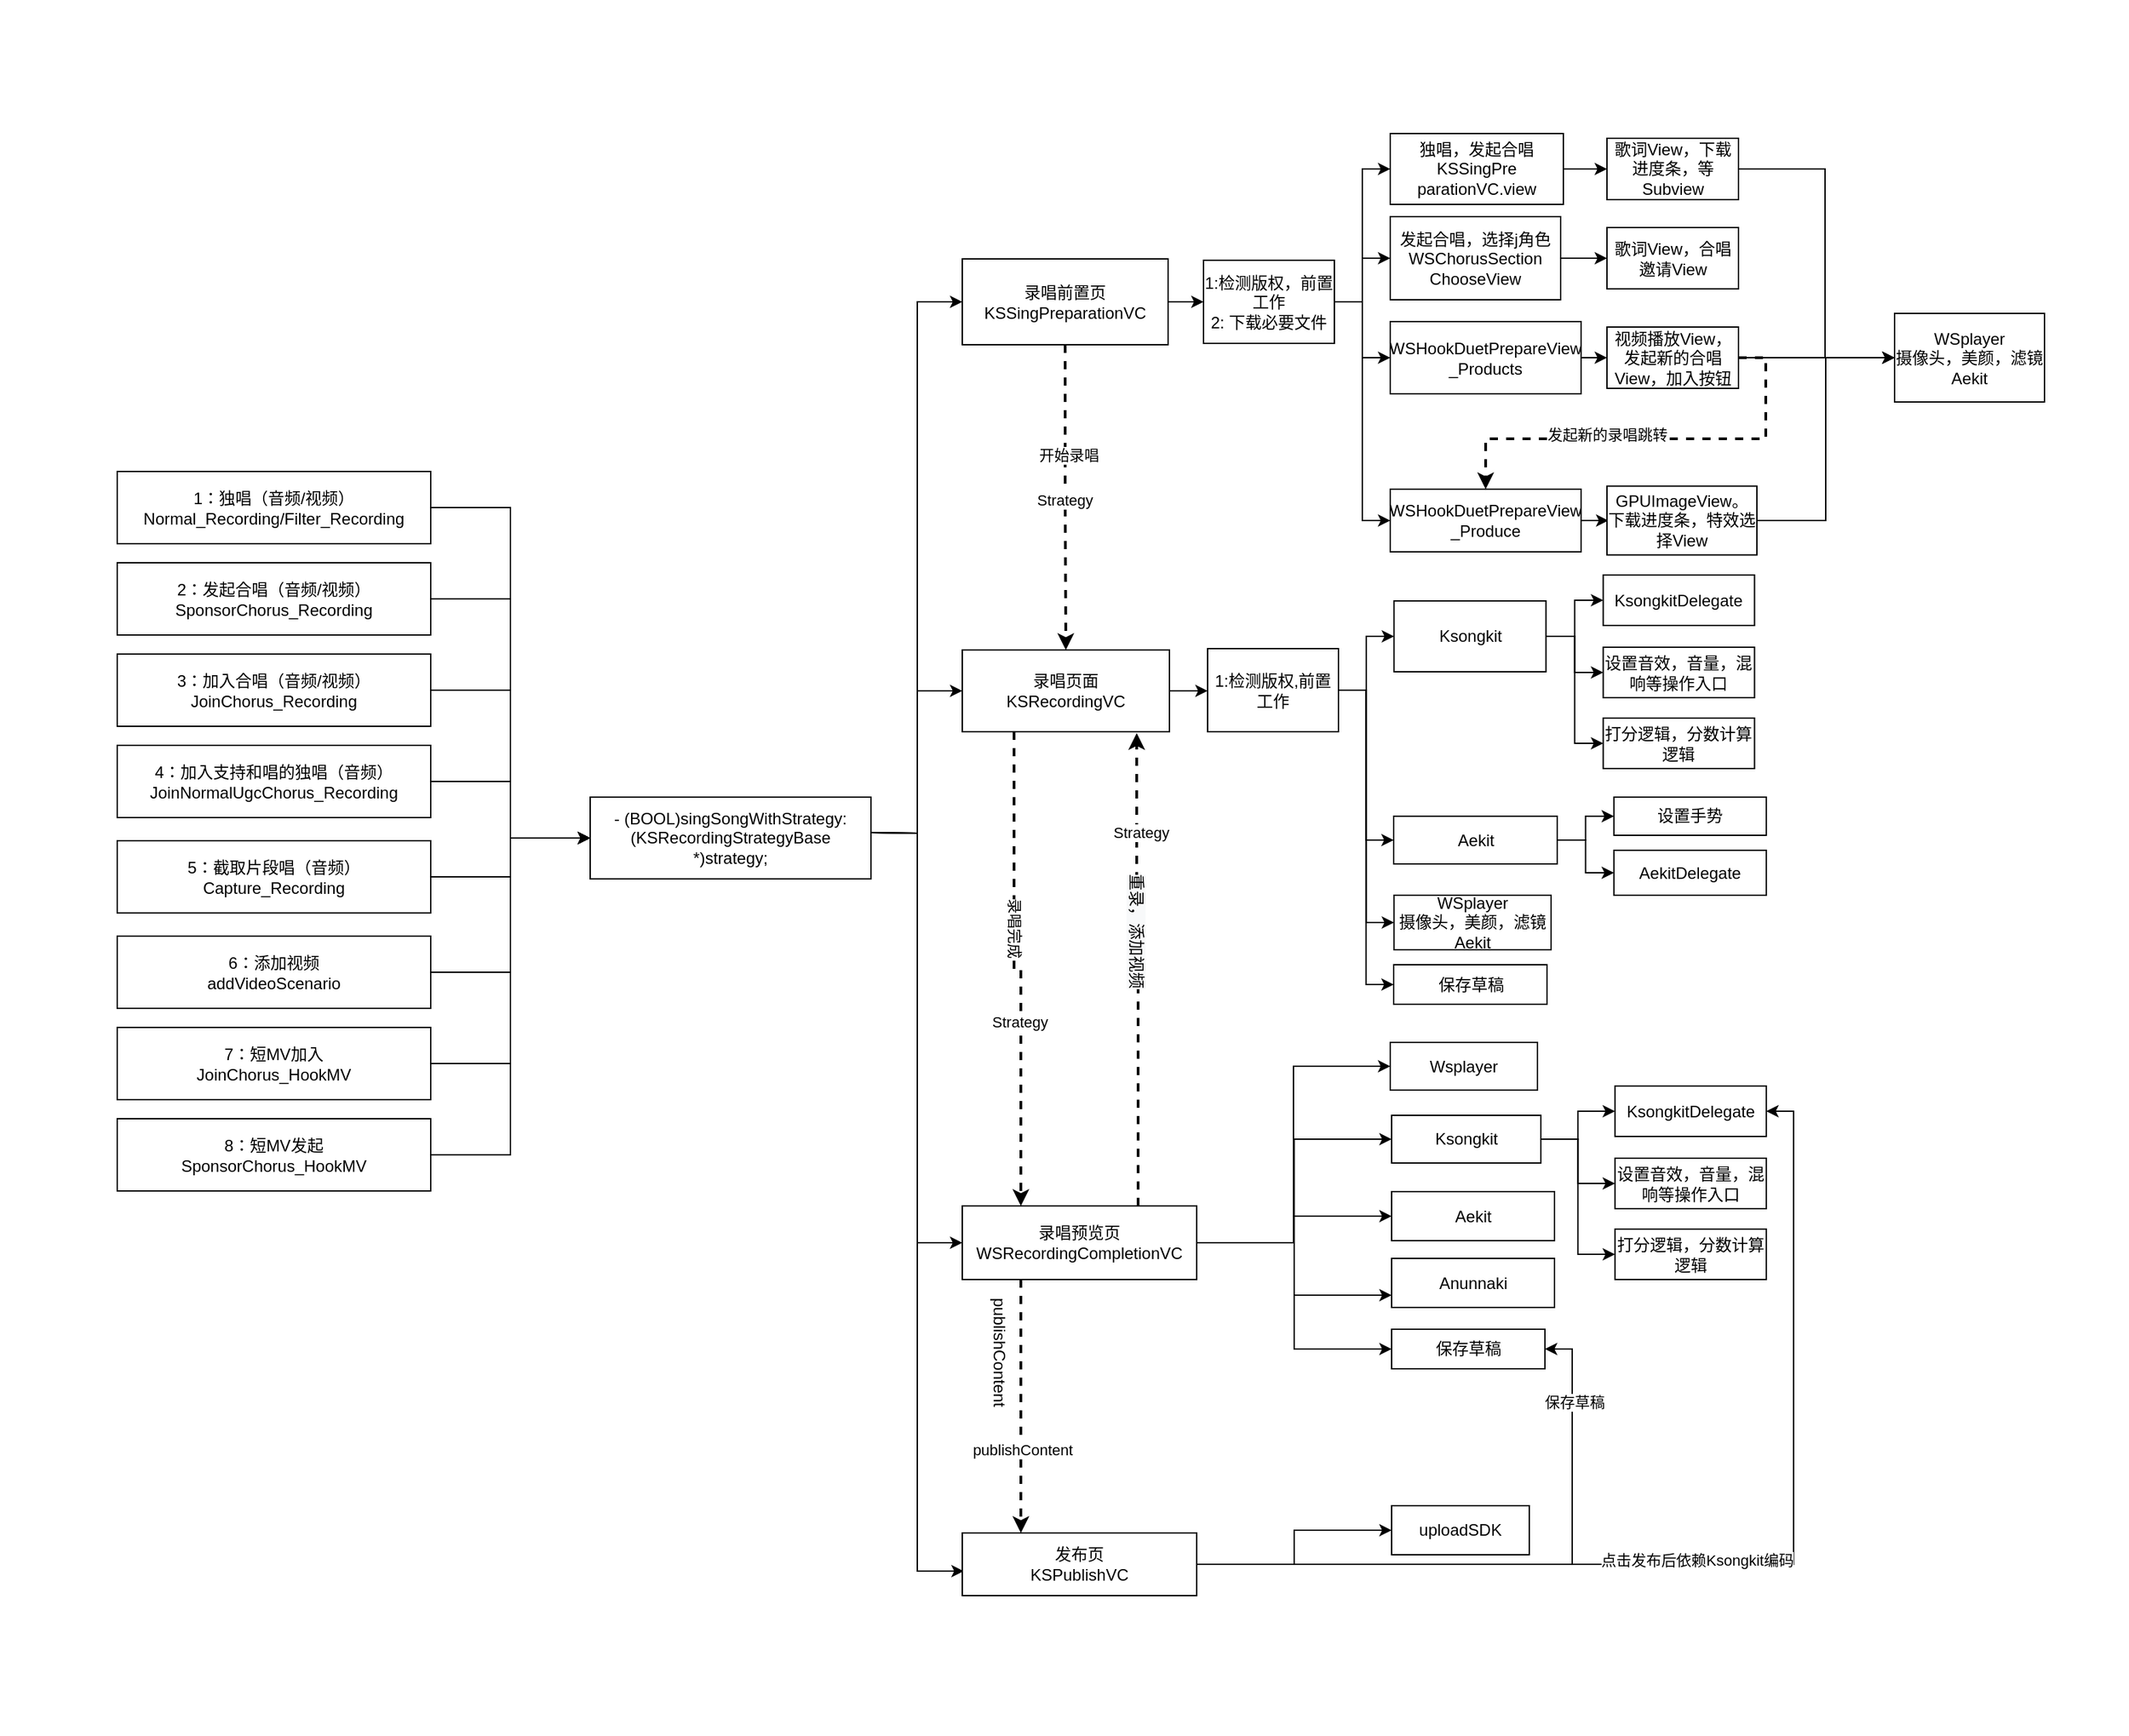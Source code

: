 <mxfile version="14.8.4" type="github">
  <diagram id="2CS6COMkkUwPnVfk5qSF" name="Page-1">
    <mxGraphModel dx="2866" dy="1554" grid="0" gridSize="10" guides="1" tooltips="1" connect="1" arrows="1" fold="1" page="0" pageScale="1" pageWidth="827" pageHeight="1169" math="0" shadow="0">
      <root>
        <mxCell id="0" />
        <mxCell id="1" parent="0" />
        <mxCell id="CJXIp_XP7tB50_NmrIow-1" style="edgeStyle=orthogonalEdgeStyle;rounded=0;orthogonalLoop=1;jettySize=auto;html=1;exitX=1;exitY=0.5;exitDx=0;exitDy=0;entryX=0;entryY=0.5;entryDx=0;entryDy=0;" edge="1" parent="1" target="CJXIp_XP7tB50_NmrIow-10">
          <mxGeometry relative="1" as="geometry">
            <mxPoint x="67" y="400" as="sourcePoint" />
          </mxGeometry>
        </mxCell>
        <mxCell id="CJXIp_XP7tB50_NmrIow-2" style="edgeStyle=orthogonalEdgeStyle;rounded=0;orthogonalLoop=1;jettySize=auto;html=1;exitX=1;exitY=0.5;exitDx=0;exitDy=0;entryX=0.006;entryY=0.609;entryDx=0;entryDy=0;entryPerimeter=0;" edge="1" parent="1" target="CJXIp_XP7tB50_NmrIow-34">
          <mxGeometry relative="1" as="geometry">
            <mxPoint x="67" y="400" as="sourcePoint" />
          </mxGeometry>
        </mxCell>
        <mxCell id="CJXIp_XP7tB50_NmrIow-3" style="edgeStyle=orthogonalEdgeStyle;rounded=0;orthogonalLoop=1;jettySize=auto;html=1;exitX=1;exitY=0.5;exitDx=0;exitDy=0;entryX=0;entryY=0.5;entryDx=0;entryDy=0;" edge="1" parent="1" target="CJXIp_XP7tB50_NmrIow-17">
          <mxGeometry relative="1" as="geometry">
            <mxPoint x="67" y="400" as="sourcePoint" />
          </mxGeometry>
        </mxCell>
        <mxCell id="CJXIp_XP7tB50_NmrIow-4" style="edgeStyle=orthogonalEdgeStyle;rounded=0;orthogonalLoop=1;jettySize=auto;html=1;exitX=1;exitY=0.5;exitDx=0;exitDy=0;entryX=0;entryY=0.5;entryDx=0;entryDy=0;strokeWidth=1;" edge="1" parent="1" target="CJXIp_XP7tB50_NmrIow-28">
          <mxGeometry relative="1" as="geometry">
            <mxPoint x="67" y="400" as="sourcePoint" />
          </mxGeometry>
        </mxCell>
        <mxCell id="CJXIp_XP7tB50_NmrIow-5" value="- (BOOL)singSongWithStrategy:(KSRecordingStrategyBase *)strategy;" style="rounded=0;whiteSpace=wrap;html=1;" vertex="1" parent="1">
          <mxGeometry x="-139" y="374" width="206" height="60" as="geometry" />
        </mxCell>
        <mxCell id="CJXIp_XP7tB50_NmrIow-6" style="edgeStyle=orthogonalEdgeStyle;rounded=0;orthogonalLoop=1;jettySize=auto;html=1;exitX=1;exitY=0.5;exitDx=0;exitDy=0;entryX=0;entryY=0.5;entryDx=0;entryDy=0;" edge="1" parent="1" source="CJXIp_XP7tB50_NmrIow-10" target="CJXIp_XP7tB50_NmrIow-39">
          <mxGeometry relative="1" as="geometry" />
        </mxCell>
        <mxCell id="CJXIp_XP7tB50_NmrIow-7" style="edgeStyle=orthogonalEdgeStyle;rounded=0;orthogonalLoop=1;jettySize=auto;html=1;entryX=0.5;entryY=0;entryDx=0;entryDy=0;strokeWidth=2;dashed=1;" edge="1" parent="1" source="CJXIp_XP7tB50_NmrIow-10" target="CJXIp_XP7tB50_NmrIow-17">
          <mxGeometry relative="1" as="geometry" />
        </mxCell>
        <mxCell id="CJXIp_XP7tB50_NmrIow-8" value="开始录唱" style="edgeLabel;html=1;align=center;verticalAlign=middle;resizable=0;points=[];" vertex="1" connectable="0" parent="CJXIp_XP7tB50_NmrIow-7">
          <mxGeometry x="-0.278" y="2" relative="1" as="geometry">
            <mxPoint as="offset" />
          </mxGeometry>
        </mxCell>
        <mxCell id="CJXIp_XP7tB50_NmrIow-9" value="Strategy" style="edgeLabel;html=1;align=center;verticalAlign=middle;resizable=0;points=[];" vertex="1" connectable="0" parent="CJXIp_XP7tB50_NmrIow-7">
          <mxGeometry x="0.022" y="-1" relative="1" as="geometry">
            <mxPoint as="offset" />
          </mxGeometry>
        </mxCell>
        <mxCell id="CJXIp_XP7tB50_NmrIow-10" value="&lt;div&gt;录唱前置页&lt;/div&gt;&lt;div&gt;KSSingPreparationVC&lt;/div&gt;" style="rounded=0;whiteSpace=wrap;html=1;" vertex="1" parent="1">
          <mxGeometry x="134" y="-21" width="151" height="63" as="geometry" />
        </mxCell>
        <mxCell id="CJXIp_XP7tB50_NmrIow-11" style="edgeStyle=orthogonalEdgeStyle;rounded=0;orthogonalLoop=1;jettySize=auto;html=1;exitX=1;exitY=0.5;exitDx=0;exitDy=0;entryX=0;entryY=0.5;entryDx=0;entryDy=0;" edge="1" parent="1" source="CJXIp_XP7tB50_NmrIow-17" target="CJXIp_XP7tB50_NmrIow-53">
          <mxGeometry relative="1" as="geometry" />
        </mxCell>
        <mxCell id="CJXIp_XP7tB50_NmrIow-12" style="edgeStyle=orthogonalEdgeStyle;rounded=0;orthogonalLoop=1;jettySize=auto;html=1;exitX=0.25;exitY=1;exitDx=0;exitDy=0;entryX=0.25;entryY=0;entryDx=0;entryDy=0;dashed=1;strokeWidth=2;" edge="1" parent="1" source="CJXIp_XP7tB50_NmrIow-17" target="CJXIp_XP7tB50_NmrIow-28">
          <mxGeometry relative="1" as="geometry" />
        </mxCell>
        <mxCell id="CJXIp_XP7tB50_NmrIow-13" value="录唱完成" style="edgeLabel;html=1;align=center;verticalAlign=middle;resizable=0;points=[];rotation=90;" vertex="1" connectable="0" parent="CJXIp_XP7tB50_NmrIow-12">
          <mxGeometry x="-0.092" y="3" relative="1" as="geometry">
            <mxPoint x="-2" y="-17" as="offset" />
          </mxGeometry>
        </mxCell>
        <mxCell id="CJXIp_XP7tB50_NmrIow-14" value="&lt;span style=&quot;color: rgba(0 , 0 , 0 , 0) ; font-family: monospace ; font-size: 0px&quot;&gt;%3CmxGraphModel%3E%3Croot%3E%3CmxCell%20id%3D%220%22%2F%3E%3CmxCell%20id%3D%221%22%20parent%3D%220%22%2F%3E%3CmxCell%20id%3D%222%22%20value%3D%22Strategy%22%20style%3D%22edgeLabel%3Bhtml%3D1%3Balign%3Dcenter%3BverticalAlign%3Dmiddle%3Bresizable%3D0%3Bpoints%3D%5B%5D%3B%22%20vertex%3D%221%22%20connectable%3D%220%22%20parent%3D%221%22%3E%3CmxGeometry%20x%3D%22209.039%22%20y%3D%22155.84%22%20as%3D%22geometry%22%2F%3E%3C%2FmxCell%3E%3C%2Froot%3E%3C%2FmxGraphModel%3ES&lt;/span&gt;" style="edgeLabel;html=1;align=center;verticalAlign=middle;resizable=0;points=[];" vertex="1" connectable="0" parent="CJXIp_XP7tB50_NmrIow-12">
          <mxGeometry x="0.246" y="1" relative="1" as="geometry">
            <mxPoint as="offset" />
          </mxGeometry>
        </mxCell>
        <mxCell id="CJXIp_XP7tB50_NmrIow-15" value="&lt;span style=&quot;color: rgba(0 , 0 , 0 , 0) ; font-family: monospace ; font-size: 0px&quot;&gt;%3CmxGraphModel%3E%3Croot%3E%3CmxCell%20id%3D%220%22%2F%3E%3CmxCell%20id%3D%221%22%20parent%3D%220%22%2F%3E%3CmxCell%20id%3D%222%22%20value%3D%22Strategy%22%20style%3D%22edgeLabel%3Bhtml%3D1%3Balign%3Dcenter%3BverticalAlign%3Dmiddle%3Bresizable%3D0%3Bpoints%3D%5B%5D%3B%22%20vertex%3D%221%22%20connectable%3D%220%22%20parent%3D%221%22%3E%3CmxGeometry%20x%3D%22209.039%22%20y%3D%22155.84%22%20as%3D%22geometry%22%2F%3E%3C%2FmxCell%3E%3C%2Froot%3E%3C%2FmxGraphModel%3E&lt;/span&gt;" style="edgeLabel;html=1;align=center;verticalAlign=middle;resizable=0;points=[];" vertex="1" connectable="0" parent="CJXIp_XP7tB50_NmrIow-12">
          <mxGeometry x="0.242" relative="1" as="geometry">
            <mxPoint as="offset" />
          </mxGeometry>
        </mxCell>
        <mxCell id="CJXIp_XP7tB50_NmrIow-16" value="Strategy" style="edgeLabel;html=1;align=center;verticalAlign=middle;resizable=0;points=[];" vertex="1" connectable="0" parent="CJXIp_XP7tB50_NmrIow-12">
          <mxGeometry x="0.233" y="-1" relative="1" as="geometry">
            <mxPoint as="offset" />
          </mxGeometry>
        </mxCell>
        <mxCell id="CJXIp_XP7tB50_NmrIow-17" value="录唱页面&#xa;KSRecordingVC" style="rounded=0;whiteSpace=wrap;html=1;" vertex="1" parent="1">
          <mxGeometry x="134" y="266" width="152" height="60" as="geometry" />
        </mxCell>
        <mxCell id="CJXIp_XP7tB50_NmrIow-18" style="edgeStyle=orthogonalEdgeStyle;rounded=0;orthogonalLoop=1;jettySize=auto;html=1;exitX=0.75;exitY=0;exitDx=0;exitDy=0;entryX=0.842;entryY=1.017;entryDx=0;entryDy=0;entryPerimeter=0;dashed=1;strokeWidth=2;" edge="1" parent="1" source="CJXIp_XP7tB50_NmrIow-28" target="CJXIp_XP7tB50_NmrIow-17">
          <mxGeometry relative="1" as="geometry" />
        </mxCell>
        <mxCell id="CJXIp_XP7tB50_NmrIow-19" value="&lt;span style=&quot;font-size: 12px ; background-color: rgb(248 , 249 , 250)&quot;&gt;重录，添加视频&lt;/span&gt;" style="edgeLabel;html=1;align=center;verticalAlign=middle;resizable=0;points=[];rotation=90;" vertex="1" connectable="0" parent="CJXIp_XP7tB50_NmrIow-18">
          <mxGeometry x="0.249" y="-1" relative="1" as="geometry">
            <mxPoint x="-1" y="14" as="offset" />
          </mxGeometry>
        </mxCell>
        <mxCell id="CJXIp_XP7tB50_NmrIow-20" value="Strategy" style="edgeLabel;html=1;align=center;verticalAlign=middle;resizable=0;points=[];" vertex="1" connectable="0" parent="CJXIp_XP7tB50_NmrIow-18">
          <mxGeometry x="0.584" y="-3" relative="1" as="geometry">
            <mxPoint as="offset" />
          </mxGeometry>
        </mxCell>
        <mxCell id="CJXIp_XP7tB50_NmrIow-21" style="edgeStyle=orthogonalEdgeStyle;rounded=0;orthogonalLoop=1;jettySize=auto;html=1;exitX=0.25;exitY=1;exitDx=0;exitDy=0;entryX=0.25;entryY=0;entryDx=0;entryDy=0;dashed=1;strokeWidth=2;" edge="1" parent="1" source="CJXIp_XP7tB50_NmrIow-28" target="CJXIp_XP7tB50_NmrIow-34">
          <mxGeometry relative="1" as="geometry" />
        </mxCell>
        <mxCell id="CJXIp_XP7tB50_NmrIow-22" value="publishContent" style="edgeLabel;html=1;align=center;verticalAlign=middle;resizable=0;points=[];" vertex="1" connectable="0" parent="CJXIp_XP7tB50_NmrIow-21">
          <mxGeometry x="0.112" y="2" relative="1" as="geometry">
            <mxPoint x="-1" y="21" as="offset" />
          </mxGeometry>
        </mxCell>
        <mxCell id="CJXIp_XP7tB50_NmrIow-23" style="edgeStyle=orthogonalEdgeStyle;rounded=0;orthogonalLoop=1;jettySize=auto;html=1;exitX=1;exitY=0.5;exitDx=0;exitDy=0;strokeWidth=1;" edge="1" parent="1" source="CJXIp_XP7tB50_NmrIow-28" target="CJXIp_XP7tB50_NmrIow-95">
          <mxGeometry relative="1" as="geometry" />
        </mxCell>
        <mxCell id="CJXIp_XP7tB50_NmrIow-24" style="edgeStyle=orthogonalEdgeStyle;rounded=0;orthogonalLoop=1;jettySize=auto;html=1;exitX=1;exitY=0.5;exitDx=0;exitDy=0;entryX=0;entryY=0.75;entryDx=0;entryDy=0;strokeWidth=1;" edge="1" parent="1" source="CJXIp_XP7tB50_NmrIow-28" target="CJXIp_XP7tB50_NmrIow-96">
          <mxGeometry relative="1" as="geometry" />
        </mxCell>
        <mxCell id="CJXIp_XP7tB50_NmrIow-25" style="edgeStyle=orthogonalEdgeStyle;rounded=0;orthogonalLoop=1;jettySize=auto;html=1;exitX=1;exitY=0.5;exitDx=0;exitDy=0;entryX=0;entryY=0.5;entryDx=0;entryDy=0;strokeWidth=1;" edge="1" parent="1" source="CJXIp_XP7tB50_NmrIow-28" target="CJXIp_XP7tB50_NmrIow-101">
          <mxGeometry relative="1" as="geometry" />
        </mxCell>
        <mxCell id="CJXIp_XP7tB50_NmrIow-26" style="edgeStyle=orthogonalEdgeStyle;rounded=0;orthogonalLoop=1;jettySize=auto;html=1;exitX=1;exitY=0.5;exitDx=0;exitDy=0;entryX=0;entryY=0.5;entryDx=0;entryDy=0;strokeWidth=1;" edge="1" parent="1" source="CJXIp_XP7tB50_NmrIow-28" target="CJXIp_XP7tB50_NmrIow-107">
          <mxGeometry relative="1" as="geometry" />
        </mxCell>
        <mxCell id="CJXIp_XP7tB50_NmrIow-27" style="edgeStyle=orthogonalEdgeStyle;rounded=0;orthogonalLoop=1;jettySize=auto;html=1;exitX=1;exitY=0.5;exitDx=0;exitDy=0;entryX=0;entryY=0.5;entryDx=0;entryDy=0;strokeWidth=1;" edge="1" parent="1" source="CJXIp_XP7tB50_NmrIow-28" target="CJXIp_XP7tB50_NmrIow-109">
          <mxGeometry relative="1" as="geometry" />
        </mxCell>
        <mxCell id="CJXIp_XP7tB50_NmrIow-28" value="录唱预览页&#xa;WSRecordingCompletionVC" style="rounded=0;whiteSpace=wrap;html=1;" vertex="1" parent="1">
          <mxGeometry x="134" y="674" width="172" height="54" as="geometry" />
        </mxCell>
        <mxCell id="CJXIp_XP7tB50_NmrIow-29" style="edgeStyle=orthogonalEdgeStyle;rounded=0;orthogonalLoop=1;jettySize=auto;html=1;exitX=1;exitY=0.5;exitDx=0;exitDy=0;entryX=1;entryY=0.5;entryDx=0;entryDy=0;strokeWidth=1;" edge="1" parent="1" source="CJXIp_XP7tB50_NmrIow-34" target="CJXIp_XP7tB50_NmrIow-102">
          <mxGeometry relative="1" as="geometry" />
        </mxCell>
        <mxCell id="CJXIp_XP7tB50_NmrIow-30" value="点击发布后依赖Ksongkit编码" style="edgeLabel;html=1;align=center;verticalAlign=middle;resizable=0;points=[];" vertex="1" connectable="0" parent="CJXIp_XP7tB50_NmrIow-29">
          <mxGeometry x="-0.625" y="3" relative="1" as="geometry">
            <mxPoint x="219" as="offset" />
          </mxGeometry>
        </mxCell>
        <mxCell id="CJXIp_XP7tB50_NmrIow-31" style="edgeStyle=orthogonalEdgeStyle;rounded=0;orthogonalLoop=1;jettySize=auto;html=1;exitX=1;exitY=0.5;exitDx=0;exitDy=0;entryX=1;entryY=0.5;entryDx=0;entryDy=0;strokeWidth=1;" edge="1" parent="1" source="CJXIp_XP7tB50_NmrIow-34" target="CJXIp_XP7tB50_NmrIow-107">
          <mxGeometry relative="1" as="geometry" />
        </mxCell>
        <mxCell id="CJXIp_XP7tB50_NmrIow-32" value="保存草稿" style="edgeLabel;html=1;align=center;verticalAlign=middle;resizable=0;points=[];" vertex="1" connectable="0" parent="CJXIp_XP7tB50_NmrIow-31">
          <mxGeometry x="0.741" relative="1" as="geometry">
            <mxPoint x="1" as="offset" />
          </mxGeometry>
        </mxCell>
        <mxCell id="CJXIp_XP7tB50_NmrIow-33" style="edgeStyle=orthogonalEdgeStyle;rounded=0;orthogonalLoop=1;jettySize=auto;html=1;exitX=1;exitY=0.5;exitDx=0;exitDy=0;entryX=0;entryY=0.5;entryDx=0;entryDy=0;strokeWidth=1;" edge="1" parent="1" source="CJXIp_XP7tB50_NmrIow-34" target="CJXIp_XP7tB50_NmrIow-108">
          <mxGeometry relative="1" as="geometry" />
        </mxCell>
        <mxCell id="CJXIp_XP7tB50_NmrIow-34" value="发布页&#xa;KSPublishVC" style="rounded=0;whiteSpace=wrap;html=1;" vertex="1" parent="1">
          <mxGeometry x="134" y="914" width="172" height="46" as="geometry" />
        </mxCell>
        <mxCell id="CJXIp_XP7tB50_NmrIow-35" style="edgeStyle=orthogonalEdgeStyle;rounded=0;orthogonalLoop=1;jettySize=auto;html=1;exitX=1;exitY=0.5;exitDx=0;exitDy=0;entryX=0;entryY=0.5;entryDx=0;entryDy=0;" edge="1" parent="1" source="CJXIp_XP7tB50_NmrIow-39" target="CJXIp_XP7tB50_NmrIow-41">
          <mxGeometry relative="1" as="geometry" />
        </mxCell>
        <mxCell id="CJXIp_XP7tB50_NmrIow-36" style="edgeStyle=orthogonalEdgeStyle;rounded=0;orthogonalLoop=1;jettySize=auto;html=1;exitX=1;exitY=0.5;exitDx=0;exitDy=0;entryX=0;entryY=0.5;entryDx=0;entryDy=0;" edge="1" parent="1" source="CJXIp_XP7tB50_NmrIow-39" target="CJXIp_XP7tB50_NmrIow-43">
          <mxGeometry relative="1" as="geometry" />
        </mxCell>
        <mxCell id="CJXIp_XP7tB50_NmrIow-37" style="edgeStyle=orthogonalEdgeStyle;rounded=0;orthogonalLoop=1;jettySize=auto;html=1;exitX=1;exitY=0.5;exitDx=0;exitDy=0;entryX=0;entryY=0.5;entryDx=0;entryDy=0;" edge="1" parent="1" source="CJXIp_XP7tB50_NmrIow-39" target="CJXIp_XP7tB50_NmrIow-45">
          <mxGeometry relative="1" as="geometry" />
        </mxCell>
        <mxCell id="CJXIp_XP7tB50_NmrIow-38" style="edgeStyle=orthogonalEdgeStyle;rounded=0;orthogonalLoop=1;jettySize=auto;html=1;exitX=1;exitY=0.5;exitDx=0;exitDy=0;entryX=0;entryY=0.5;entryDx=0;entryDy=0;" edge="1" parent="1" source="CJXIp_XP7tB50_NmrIow-39" target="CJXIp_XP7tB50_NmrIow-47">
          <mxGeometry relative="1" as="geometry" />
        </mxCell>
        <mxCell id="CJXIp_XP7tB50_NmrIow-39" value="1:检测版权，前置工作&lt;br&gt;2: 下载必要文件" style="whiteSpace=wrap;html=1;" vertex="1" parent="1">
          <mxGeometry x="311" y="-20" width="96" height="61" as="geometry" />
        </mxCell>
        <mxCell id="CJXIp_XP7tB50_NmrIow-40" value="" style="edgeStyle=orthogonalEdgeStyle;rounded=0;orthogonalLoop=1;jettySize=auto;html=1;" edge="1" parent="1" source="CJXIp_XP7tB50_NmrIow-41" target="CJXIp_XP7tB50_NmrIow-74">
          <mxGeometry relative="1" as="geometry" />
        </mxCell>
        <mxCell id="CJXIp_XP7tB50_NmrIow-41" value="&lt;span&gt;独唱，发起合唱&lt;br&gt;KSSingPre&lt;br&gt;parationVC.view&lt;/span&gt;" style="whiteSpace=wrap;html=1;" vertex="1" parent="1">
          <mxGeometry x="448" y="-113" width="127" height="52" as="geometry" />
        </mxCell>
        <mxCell id="CJXIp_XP7tB50_NmrIow-42" value="" style="edgeStyle=orthogonalEdgeStyle;rounded=0;orthogonalLoop=1;jettySize=auto;html=1;" edge="1" parent="1" source="CJXIp_XP7tB50_NmrIow-43" target="CJXIp_XP7tB50_NmrIow-75">
          <mxGeometry relative="1" as="geometry" />
        </mxCell>
        <mxCell id="CJXIp_XP7tB50_NmrIow-43" value="发起合唱，选择j角色&lt;br&gt;WSChorusSection&lt;br&gt;ChooseView" style="whiteSpace=wrap;html=1;" vertex="1" parent="1">
          <mxGeometry x="448" y="-52" width="125" height="61" as="geometry" />
        </mxCell>
        <mxCell id="CJXIp_XP7tB50_NmrIow-44" style="edgeStyle=orthogonalEdgeStyle;rounded=0;orthogonalLoop=1;jettySize=auto;html=1;exitX=1;exitY=0.5;exitDx=0;exitDy=0;entryX=0;entryY=0.5;entryDx=0;entryDy=0;" edge="1" parent="1" source="CJXIp_XP7tB50_NmrIow-45" target="CJXIp_XP7tB50_NmrIow-79">
          <mxGeometry relative="1" as="geometry" />
        </mxCell>
        <mxCell id="CJXIp_XP7tB50_NmrIow-45" value="WSHookDuetPrepareView&lt;br&gt;_Products" style="rounded=0;whiteSpace=wrap;html=1;" vertex="1" parent="1">
          <mxGeometry x="448" y="25" width="140" height="53" as="geometry" />
        </mxCell>
        <mxCell id="CJXIp_XP7tB50_NmrIow-46" value="" style="edgeStyle=orthogonalEdgeStyle;rounded=0;orthogonalLoop=1;jettySize=auto;html=1;" edge="1" parent="1" source="CJXIp_XP7tB50_NmrIow-47" target="CJXIp_XP7tB50_NmrIow-81">
          <mxGeometry relative="1" as="geometry" />
        </mxCell>
        <mxCell id="CJXIp_XP7tB50_NmrIow-47" value="WSHookDuetPrepareView&lt;br&gt;_Produce" style="rounded=0;whiteSpace=wrap;html=1;" vertex="1" parent="1">
          <mxGeometry x="448" y="148" width="140" height="46" as="geometry" />
        </mxCell>
        <mxCell id="CJXIp_XP7tB50_NmrIow-48" style="edgeStyle=orthogonalEdgeStyle;rounded=0;orthogonalLoop=1;jettySize=auto;html=1;exitX=0.5;exitY=1;exitDx=0;exitDy=0;" edge="1" parent="1" source="CJXIp_XP7tB50_NmrIow-45" target="CJXIp_XP7tB50_NmrIow-45">
          <mxGeometry relative="1" as="geometry" />
        </mxCell>
        <mxCell id="CJXIp_XP7tB50_NmrIow-49" value="" style="edgeStyle=orthogonalEdgeStyle;rounded=0;orthogonalLoop=1;jettySize=auto;html=1;strokeWidth=1;" edge="1" parent="1" source="CJXIp_XP7tB50_NmrIow-53" target="CJXIp_XP7tB50_NmrIow-86">
          <mxGeometry relative="1" as="geometry" />
        </mxCell>
        <mxCell id="CJXIp_XP7tB50_NmrIow-50" style="edgeStyle=orthogonalEdgeStyle;rounded=0;orthogonalLoop=1;jettySize=auto;html=1;exitX=1;exitY=0.5;exitDx=0;exitDy=0;entryX=0;entryY=0.5;entryDx=0;entryDy=0;strokeWidth=1;" edge="1" parent="1" source="CJXIp_XP7tB50_NmrIow-53" target="CJXIp_XP7tB50_NmrIow-89">
          <mxGeometry relative="1" as="geometry" />
        </mxCell>
        <mxCell id="CJXIp_XP7tB50_NmrIow-51" style="edgeStyle=orthogonalEdgeStyle;rounded=0;orthogonalLoop=1;jettySize=auto;html=1;exitX=1;exitY=0.5;exitDx=0;exitDy=0;entryX=0;entryY=0.5;entryDx=0;entryDy=0;strokeWidth=1;" edge="1" parent="1" source="CJXIp_XP7tB50_NmrIow-53" target="CJXIp_XP7tB50_NmrIow-105">
          <mxGeometry relative="1" as="geometry" />
        </mxCell>
        <mxCell id="CJXIp_XP7tB50_NmrIow-52" style="edgeStyle=orthogonalEdgeStyle;rounded=0;orthogonalLoop=1;jettySize=auto;html=1;exitX=1;exitY=0.5;exitDx=0;exitDy=0;entryX=0;entryY=0.5;entryDx=0;entryDy=0;strokeWidth=1;" edge="1" parent="1" source="CJXIp_XP7tB50_NmrIow-53" target="CJXIp_XP7tB50_NmrIow-106">
          <mxGeometry relative="1" as="geometry" />
        </mxCell>
        <mxCell id="CJXIp_XP7tB50_NmrIow-53" value="1:检测版权,前置工作" style="whiteSpace=wrap;html=1;" vertex="1" parent="1">
          <mxGeometry x="314" y="265" width="96" height="61" as="geometry" />
        </mxCell>
        <mxCell id="CJXIp_XP7tB50_NmrIow-54" style="edgeStyle=orthogonalEdgeStyle;rounded=0;orthogonalLoop=1;jettySize=auto;html=1;entryX=0;entryY=0.5;entryDx=0;entryDy=0;" edge="1" parent="1" source="CJXIp_XP7tB50_NmrIow-65" target="CJXIp_XP7tB50_NmrIow-5">
          <mxGeometry relative="1" as="geometry" />
        </mxCell>
        <mxCell id="CJXIp_XP7tB50_NmrIow-55" style="edgeStyle=orthogonalEdgeStyle;rounded=0;orthogonalLoop=1;jettySize=auto;html=1;exitX=1;exitY=0.5;exitDx=0;exitDy=0;entryX=0;entryY=0.5;entryDx=0;entryDy=0;" edge="1" parent="1" source="CJXIp_XP7tB50_NmrIow-66" target="CJXIp_XP7tB50_NmrIow-5">
          <mxGeometry relative="1" as="geometry" />
        </mxCell>
        <mxCell id="CJXIp_XP7tB50_NmrIow-56" style="edgeStyle=orthogonalEdgeStyle;rounded=0;orthogonalLoop=1;jettySize=auto;html=1;exitX=1;exitY=0.5;exitDx=0;exitDy=0;entryX=0;entryY=0.5;entryDx=0;entryDy=0;" edge="1" parent="1" source="CJXIp_XP7tB50_NmrIow-67" target="CJXIp_XP7tB50_NmrIow-5">
          <mxGeometry relative="1" as="geometry" />
        </mxCell>
        <mxCell id="CJXIp_XP7tB50_NmrIow-57" style="edgeStyle=orthogonalEdgeStyle;rounded=0;orthogonalLoop=1;jettySize=auto;html=1;exitX=1;exitY=0.5;exitDx=0;exitDy=0;entryX=0;entryY=0.5;entryDx=0;entryDy=0;" edge="1" parent="1" source="CJXIp_XP7tB50_NmrIow-68" target="CJXIp_XP7tB50_NmrIow-5">
          <mxGeometry relative="1" as="geometry" />
        </mxCell>
        <mxCell id="CJXIp_XP7tB50_NmrIow-58" style="edgeStyle=orthogonalEdgeStyle;rounded=0;orthogonalLoop=1;jettySize=auto;html=1;entryX=0;entryY=0.5;entryDx=0;entryDy=0;" edge="1" parent="1" source="CJXIp_XP7tB50_NmrIow-69" target="CJXIp_XP7tB50_NmrIow-5">
          <mxGeometry relative="1" as="geometry">
            <mxPoint x="291" y="250" as="targetPoint" />
          </mxGeometry>
        </mxCell>
        <mxCell id="CJXIp_XP7tB50_NmrIow-59" style="edgeStyle=orthogonalEdgeStyle;rounded=0;orthogonalLoop=1;jettySize=auto;html=1;exitX=1;exitY=0.5;exitDx=0;exitDy=0;entryX=0;entryY=0.5;entryDx=0;entryDy=0;" edge="1" parent="1" source="CJXIp_XP7tB50_NmrIow-70" target="CJXIp_XP7tB50_NmrIow-5">
          <mxGeometry relative="1" as="geometry" />
        </mxCell>
        <mxCell id="CJXIp_XP7tB50_NmrIow-60" style="edgeStyle=orthogonalEdgeStyle;rounded=0;orthogonalLoop=1;jettySize=auto;html=1;exitX=1;exitY=0.5;exitDx=0;exitDy=0;entryX=0;entryY=0.5;entryDx=0;entryDy=0;" edge="1" parent="1" source="CJXIp_XP7tB50_NmrIow-71" target="CJXIp_XP7tB50_NmrIow-5">
          <mxGeometry relative="1" as="geometry" />
        </mxCell>
        <mxCell id="CJXIp_XP7tB50_NmrIow-61" style="edgeStyle=orthogonalEdgeStyle;rounded=0;orthogonalLoop=1;jettySize=auto;html=1;exitX=1;exitY=0.5;exitDx=0;exitDy=0;entryX=0;entryY=0.5;entryDx=0;entryDy=0;" edge="1" parent="1" source="CJXIp_XP7tB50_NmrIow-72" target="CJXIp_XP7tB50_NmrIow-5">
          <mxGeometry relative="1" as="geometry" />
        </mxCell>
        <mxCell id="CJXIp_XP7tB50_NmrIow-62" value="" style="group" vertex="1" connectable="0" parent="1">
          <mxGeometry x="-486" y="79" width="230" height="584" as="geometry" />
        </mxCell>
        <mxCell id="CJXIp_XP7tB50_NmrIow-63" value="" style="group" vertex="1" connectable="0" parent="CJXIp_XP7tB50_NmrIow-62">
          <mxGeometry y="56" width="230" height="528" as="geometry" />
        </mxCell>
        <mxCell id="CJXIp_XP7tB50_NmrIow-64" value="" style="group" vertex="1" connectable="0" parent="CJXIp_XP7tB50_NmrIow-63">
          <mxGeometry width="230" height="528" as="geometry" />
        </mxCell>
        <mxCell id="CJXIp_XP7tB50_NmrIow-65" value="1：独唱（音频/视频）&#xa;Normal_Recording/Filter_Recording" style="rounded=0;whiteSpace=wrap;html=1;" vertex="1" parent="CJXIp_XP7tB50_NmrIow-64">
          <mxGeometry width="230" height="53" as="geometry" />
        </mxCell>
        <mxCell id="CJXIp_XP7tB50_NmrIow-66" value="&lt;div&gt;2：发起合唱（音频/视频）&lt;/div&gt;&lt;div&gt;SponsorChorus_Recording&lt;/div&gt;" style="rounded=0;whiteSpace=wrap;html=1;" vertex="1" parent="CJXIp_XP7tB50_NmrIow-64">
          <mxGeometry y="67" width="230" height="53" as="geometry" />
        </mxCell>
        <mxCell id="CJXIp_XP7tB50_NmrIow-67" value="&lt;div&gt;3：加入合唱（音频/视频）&lt;/div&gt;&lt;div&gt;JoinChorus_Recording&lt;/div&gt;" style="rounded=0;whiteSpace=wrap;html=1;" vertex="1" parent="CJXIp_XP7tB50_NmrIow-64">
          <mxGeometry y="134" width="230" height="53" as="geometry" />
        </mxCell>
        <mxCell id="CJXIp_XP7tB50_NmrIow-68" value="&lt;div&gt;4：加入支持和唱的独唱（音频）&lt;/div&gt;&lt;div&gt;JoinNormalUgcChorus_Recording&lt;/div&gt;" style="rounded=0;whiteSpace=wrap;html=1;" vertex="1" parent="CJXIp_XP7tB50_NmrIow-64">
          <mxGeometry y="201" width="230" height="53" as="geometry" />
        </mxCell>
        <mxCell id="CJXIp_XP7tB50_NmrIow-69" value="&lt;div&gt;5：截取片段唱（音频）&lt;/div&gt;&lt;div&gt;Capture_Recording&lt;/div&gt;" style="rounded=0;whiteSpace=wrap;html=1;" vertex="1" parent="CJXIp_XP7tB50_NmrIow-64">
          <mxGeometry y="271" width="230" height="53" as="geometry" />
        </mxCell>
        <mxCell id="CJXIp_XP7tB50_NmrIow-70" value="&lt;div&gt;6：添加视频&lt;/div&gt;&lt;div&gt;addVideoScenario&lt;/div&gt;" style="rounded=0;whiteSpace=wrap;html=1;" vertex="1" parent="CJXIp_XP7tB50_NmrIow-64">
          <mxGeometry y="341" width="230" height="53" as="geometry" />
        </mxCell>
        <mxCell id="CJXIp_XP7tB50_NmrIow-71" value="&lt;div&gt;7：短MV加入&lt;/div&gt;&lt;div&gt;JoinChorus_HookMV&lt;/div&gt;" style="rounded=0;whiteSpace=wrap;html=1;" vertex="1" parent="CJXIp_XP7tB50_NmrIow-64">
          <mxGeometry y="408" width="230" height="53" as="geometry" />
        </mxCell>
        <mxCell id="CJXIp_XP7tB50_NmrIow-72" value="&lt;div&gt;8：短MV发起&lt;/div&gt;&lt;div&gt;SponsorChorus_HookMV&lt;/div&gt;" style="rounded=0;whiteSpace=wrap;html=1;" vertex="1" parent="CJXIp_XP7tB50_NmrIow-64">
          <mxGeometry y="475" width="230" height="53" as="geometry" />
        </mxCell>
        <mxCell id="CJXIp_XP7tB50_NmrIow-73" style="edgeStyle=orthogonalEdgeStyle;rounded=0;orthogonalLoop=1;jettySize=auto;html=1;exitX=1;exitY=0.5;exitDx=0;exitDy=0;entryX=0;entryY=0.5;entryDx=0;entryDy=0;strokeWidth=1;" edge="1" parent="1" source="CJXIp_XP7tB50_NmrIow-74" target="CJXIp_XP7tB50_NmrIow-82">
          <mxGeometry relative="1" as="geometry">
            <Array as="points">
              <mxPoint x="767" y="-87" />
              <mxPoint x="767" y="51" />
            </Array>
          </mxGeometry>
        </mxCell>
        <mxCell id="CJXIp_XP7tB50_NmrIow-74" value="歌词View，下载进度条，等Subview" style="whiteSpace=wrap;html=1;" vertex="1" parent="1">
          <mxGeometry x="607" y="-109.5" width="96.5" height="45" as="geometry" />
        </mxCell>
        <mxCell id="CJXIp_XP7tB50_NmrIow-75" value="歌词View，合唱邀请View" style="whiteSpace=wrap;html=1;" vertex="1" parent="1">
          <mxGeometry x="607" y="-44" width="96.5" height="45" as="geometry" />
        </mxCell>
        <mxCell id="CJXIp_XP7tB50_NmrIow-76" style="edgeStyle=orthogonalEdgeStyle;rounded=0;orthogonalLoop=1;jettySize=auto;html=1;exitX=1;exitY=0.5;exitDx=0;exitDy=0;entryX=0.5;entryY=0;entryDx=0;entryDy=0;dashed=1;strokeWidth=2;" edge="1" parent="1" source="CJXIp_XP7tB50_NmrIow-79" target="CJXIp_XP7tB50_NmrIow-47">
          <mxGeometry relative="1" as="geometry" />
        </mxCell>
        <mxCell id="CJXIp_XP7tB50_NmrIow-77" value="发起新的录唱跳转" style="edgeLabel;html=1;align=center;verticalAlign=middle;resizable=0;points=[];" vertex="1" connectable="0" parent="CJXIp_XP7tB50_NmrIow-76">
          <mxGeometry x="-0.137" y="1" relative="1" as="geometry">
            <mxPoint x="-57" y="-4" as="offset" />
          </mxGeometry>
        </mxCell>
        <mxCell id="CJXIp_XP7tB50_NmrIow-78" style="edgeStyle=orthogonalEdgeStyle;rounded=0;orthogonalLoop=1;jettySize=auto;html=1;exitX=1;exitY=0.5;exitDx=0;exitDy=0;entryX=0;entryY=0.5;entryDx=0;entryDy=0;strokeWidth=1;" edge="1" parent="1" source="CJXIp_XP7tB50_NmrIow-79" target="CJXIp_XP7tB50_NmrIow-82">
          <mxGeometry relative="1" as="geometry" />
        </mxCell>
        <mxCell id="CJXIp_XP7tB50_NmrIow-79" value="视频播放View，发起新的合唱View，加入按钮" style="whiteSpace=wrap;html=1;" vertex="1" parent="1">
          <mxGeometry x="607" y="29" width="96.5" height="45" as="geometry" />
        </mxCell>
        <mxCell id="CJXIp_XP7tB50_NmrIow-80" style="edgeStyle=orthogonalEdgeStyle;rounded=0;orthogonalLoop=1;jettySize=auto;html=1;exitX=1;exitY=0.5;exitDx=0;exitDy=0;entryX=0;entryY=0.5;entryDx=0;entryDy=0;strokeWidth=1;" edge="1" parent="1" source="CJXIp_XP7tB50_NmrIow-81" target="CJXIp_XP7tB50_NmrIow-82">
          <mxGeometry relative="1" as="geometry" />
        </mxCell>
        <mxCell id="CJXIp_XP7tB50_NmrIow-81" value="GPUImageView。下载进度条，特效选择View" style="whiteSpace=wrap;html=1;rounded=0;" vertex="1" parent="1">
          <mxGeometry x="607" y="145.75" width="110" height="50.5" as="geometry" />
        </mxCell>
        <mxCell id="CJXIp_XP7tB50_NmrIow-82" value="WSplayer&lt;br&gt;摄像头，美颜，滤镜&lt;br&gt;Aekit" style="whiteSpace=wrap;html=1;" vertex="1" parent="1">
          <mxGeometry x="818" y="19" width="110" height="65" as="geometry" />
        </mxCell>
        <mxCell id="CJXIp_XP7tB50_NmrIow-83" value="" style="edgeStyle=orthogonalEdgeStyle;rounded=0;orthogonalLoop=1;jettySize=auto;html=1;strokeWidth=1;" edge="1" parent="1" source="CJXIp_XP7tB50_NmrIow-86" target="CJXIp_XP7tB50_NmrIow-90">
          <mxGeometry relative="1" as="geometry" />
        </mxCell>
        <mxCell id="CJXIp_XP7tB50_NmrIow-84" style="edgeStyle=orthogonalEdgeStyle;rounded=0;orthogonalLoop=1;jettySize=auto;html=1;exitX=1;exitY=0.5;exitDx=0;exitDy=0;entryX=0;entryY=0.5;entryDx=0;entryDy=0;strokeWidth=1;" edge="1" parent="1" source="CJXIp_XP7tB50_NmrIow-86" target="CJXIp_XP7tB50_NmrIow-92">
          <mxGeometry relative="1" as="geometry" />
        </mxCell>
        <mxCell id="CJXIp_XP7tB50_NmrIow-85" style="edgeStyle=orthogonalEdgeStyle;rounded=0;orthogonalLoop=1;jettySize=auto;html=1;exitX=1;exitY=0.5;exitDx=0;exitDy=0;entryX=0;entryY=0.5;entryDx=0;entryDy=0;strokeWidth=1;" edge="1" parent="1" source="CJXIp_XP7tB50_NmrIow-86" target="CJXIp_XP7tB50_NmrIow-94">
          <mxGeometry relative="1" as="geometry" />
        </mxCell>
        <mxCell id="CJXIp_XP7tB50_NmrIow-86" value="Ksongkit" style="whiteSpace=wrap;html=1;" vertex="1" parent="1">
          <mxGeometry x="450.75" y="230" width="111.5" height="52" as="geometry" />
        </mxCell>
        <mxCell id="CJXIp_XP7tB50_NmrIow-87" value="" style="edgeStyle=orthogonalEdgeStyle;rounded=0;orthogonalLoop=1;jettySize=auto;html=1;strokeWidth=1;" edge="1" parent="1" source="CJXIp_XP7tB50_NmrIow-89" target="CJXIp_XP7tB50_NmrIow-91">
          <mxGeometry relative="1" as="geometry" />
        </mxCell>
        <mxCell id="CJXIp_XP7tB50_NmrIow-88" style="edgeStyle=orthogonalEdgeStyle;rounded=0;orthogonalLoop=1;jettySize=auto;html=1;exitX=1;exitY=0.5;exitDx=0;exitDy=0;entryX=0;entryY=0.5;entryDx=0;entryDy=0;strokeWidth=1;" edge="1" parent="1" source="CJXIp_XP7tB50_NmrIow-89" target="CJXIp_XP7tB50_NmrIow-93">
          <mxGeometry relative="1" as="geometry" />
        </mxCell>
        <mxCell id="CJXIp_XP7tB50_NmrIow-89" value="Aekit" style="whiteSpace=wrap;html=1;" vertex="1" parent="1">
          <mxGeometry x="450.5" y="388" width="120" height="35" as="geometry" />
        </mxCell>
        <mxCell id="CJXIp_XP7tB50_NmrIow-90" value="KsongkitDelegate" style="whiteSpace=wrap;html=1;" vertex="1" parent="1">
          <mxGeometry x="604.25" y="211" width="111" height="37" as="geometry" />
        </mxCell>
        <mxCell id="CJXIp_XP7tB50_NmrIow-91" value="AekitDelegate" style="whiteSpace=wrap;html=1;" vertex="1" parent="1">
          <mxGeometry x="612.13" y="413" width="111.75" height="33" as="geometry" />
        </mxCell>
        <mxCell id="CJXIp_XP7tB50_NmrIow-92" value="设置音效，音量，混响等操作入口" style="whiteSpace=wrap;html=1;" vertex="1" parent="1">
          <mxGeometry x="604.25" y="264" width="111" height="37" as="geometry" />
        </mxCell>
        <mxCell id="CJXIp_XP7tB50_NmrIow-93" value="设置手势" style="whiteSpace=wrap;html=1;" vertex="1" parent="1">
          <mxGeometry x="612.13" y="374" width="111.75" height="28" as="geometry" />
        </mxCell>
        <mxCell id="CJXIp_XP7tB50_NmrIow-94" value="打分逻辑，分数计算逻辑" style="whiteSpace=wrap;html=1;" vertex="1" parent="1">
          <mxGeometry x="604.25" y="316" width="111" height="37" as="geometry" />
        </mxCell>
        <mxCell id="CJXIp_XP7tB50_NmrIow-95" value="Aekit" style="whiteSpace=wrap;html=1;" vertex="1" parent="1">
          <mxGeometry x="449" y="663.5" width="119.5" height="36" as="geometry" />
        </mxCell>
        <mxCell id="CJXIp_XP7tB50_NmrIow-96" value="Anunnaki" style="whiteSpace=wrap;html=1;" vertex="1" parent="1">
          <mxGeometry x="449" y="712.5" width="119.5" height="36" as="geometry" />
        </mxCell>
        <mxCell id="CJXIp_XP7tB50_NmrIow-97" value="publishContent&lt;br&gt;" style="text;html=1;align=center;verticalAlign=middle;resizable=0;points=[];autosize=1;strokeColor=none;rotation=90;" vertex="1" parent="1">
          <mxGeometry x="116" y="772" width="90" height="18" as="geometry" />
        </mxCell>
        <mxCell id="CJXIp_XP7tB50_NmrIow-98" value="" style="edgeStyle=orthogonalEdgeStyle;rounded=0;orthogonalLoop=1;jettySize=auto;html=1;strokeWidth=1;" edge="1" parent="1" source="CJXIp_XP7tB50_NmrIow-101" target="CJXIp_XP7tB50_NmrIow-102">
          <mxGeometry relative="1" as="geometry" />
        </mxCell>
        <mxCell id="CJXIp_XP7tB50_NmrIow-99" style="edgeStyle=orthogonalEdgeStyle;rounded=0;orthogonalLoop=1;jettySize=auto;html=1;exitX=1;exitY=0.5;exitDx=0;exitDy=0;entryX=0;entryY=0.5;entryDx=0;entryDy=0;strokeWidth=1;" edge="1" parent="1" source="CJXIp_XP7tB50_NmrIow-101" target="CJXIp_XP7tB50_NmrIow-103">
          <mxGeometry relative="1" as="geometry" />
        </mxCell>
        <mxCell id="CJXIp_XP7tB50_NmrIow-100" style="edgeStyle=orthogonalEdgeStyle;rounded=0;orthogonalLoop=1;jettySize=auto;html=1;exitX=1;exitY=0.5;exitDx=0;exitDy=0;entryX=0;entryY=0.5;entryDx=0;entryDy=0;strokeWidth=1;" edge="1" parent="1" source="CJXIp_XP7tB50_NmrIow-101" target="CJXIp_XP7tB50_NmrIow-104">
          <mxGeometry relative="1" as="geometry" />
        </mxCell>
        <mxCell id="CJXIp_XP7tB50_NmrIow-101" value="Ksongkit" style="whiteSpace=wrap;html=1;" vertex="1" parent="1">
          <mxGeometry x="449" y="607.5" width="109.5" height="35" as="geometry" />
        </mxCell>
        <mxCell id="CJXIp_XP7tB50_NmrIow-102" value="KsongkitDelegate" style="whiteSpace=wrap;html=1;" vertex="1" parent="1">
          <mxGeometry x="612.88" y="586" width="111" height="37" as="geometry" />
        </mxCell>
        <mxCell id="CJXIp_XP7tB50_NmrIow-103" value="设置音效，音量，混响等操作入口" style="whiteSpace=wrap;html=1;" vertex="1" parent="1">
          <mxGeometry x="612.88" y="639" width="111" height="37" as="geometry" />
        </mxCell>
        <mxCell id="CJXIp_XP7tB50_NmrIow-104" value="打分逻辑，分数计算逻辑" style="whiteSpace=wrap;html=1;" vertex="1" parent="1">
          <mxGeometry x="612.88" y="691" width="111" height="37" as="geometry" />
        </mxCell>
        <mxCell id="CJXIp_XP7tB50_NmrIow-105" value="WSplayer&lt;br&gt;摄像头，美颜，滤镜&lt;br&gt;Aekit" style="whiteSpace=wrap;html=1;" vertex="1" parent="1">
          <mxGeometry x="450.75" y="446" width="115.25" height="40" as="geometry" />
        </mxCell>
        <mxCell id="CJXIp_XP7tB50_NmrIow-106" value="保存草稿" style="whiteSpace=wrap;html=1;" vertex="1" parent="1">
          <mxGeometry x="450.5" y="497" width="112.5" height="29" as="geometry" />
        </mxCell>
        <mxCell id="CJXIp_XP7tB50_NmrIow-107" value="保存草稿" style="whiteSpace=wrap;html=1;" vertex="1" parent="1">
          <mxGeometry x="449" y="764.5" width="112.5" height="29" as="geometry" />
        </mxCell>
        <mxCell id="CJXIp_XP7tB50_NmrIow-108" value="uploadSDK" style="rounded=0;whiteSpace=wrap;html=1;" vertex="1" parent="1">
          <mxGeometry x="449" y="894" width="101" height="36" as="geometry" />
        </mxCell>
        <mxCell id="CJXIp_XP7tB50_NmrIow-109" value="Wsplayer" style="whiteSpace=wrap;html=1;" vertex="1" parent="1">
          <mxGeometry x="448" y="554" width="108" height="35" as="geometry" />
        </mxCell>
        <mxCell id="CJXIp_XP7tB50_NmrIow-110" value="&amp;nbsp;&amp;nbsp;" style="text;html=1;align=center;verticalAlign=middle;resizable=0;points=[];autosize=1;strokeColor=none;" vertex="1" parent="1">
          <mxGeometry x="972" y="988" width="17" height="18" as="geometry" />
        </mxCell>
        <mxCell id="CJXIp_XP7tB50_NmrIow-111" value="&amp;nbsp;&amp;nbsp;" style="text;html=1;align=center;verticalAlign=middle;resizable=0;points=[];autosize=1;strokeColor=none;" vertex="1" parent="1">
          <mxGeometry x="-572" y="1044" width="17" height="18" as="geometry" />
        </mxCell>
        <mxCell id="CJXIp_XP7tB50_NmrIow-112" value="&amp;nbsp;&amp;nbsp;" style="text;html=1;align=center;verticalAlign=middle;resizable=0;points=[];autosize=1;strokeColor=none;" vertex="1" parent="1">
          <mxGeometry x="972" y="-211" width="17" height="18" as="geometry" />
        </mxCell>
        <mxCell id="CJXIp_XP7tB50_NmrIow-113" value="&amp;nbsp;&amp;nbsp;" style="text;html=1;align=center;verticalAlign=middle;resizable=0;points=[];autosize=1;strokeColor=none;" vertex="1" parent="1">
          <mxGeometry x="-572" y="-211" width="17" height="18" as="geometry" />
        </mxCell>
      </root>
    </mxGraphModel>
  </diagram>
</mxfile>
